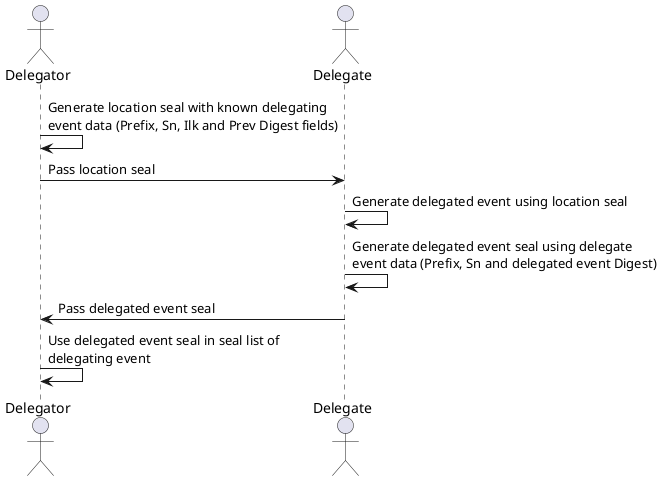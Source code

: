 @startuml

actor Delegator as P
actor Delegate as C

P -> P: Generate location seal with known delegating\nevent data (Prefix, Sn, Ilk and Prev Digest fields)
P -> C: Pass location seal
C -> C: Generate delegated event using location seal
C -> C: Generate delegated event seal using delegate\nevent data (Prefix, Sn and delegated event Digest)
C -> P: Pass delegated event seal
P -> P: Use delegated event seal in seal list of\ndelegating event

@enduml
